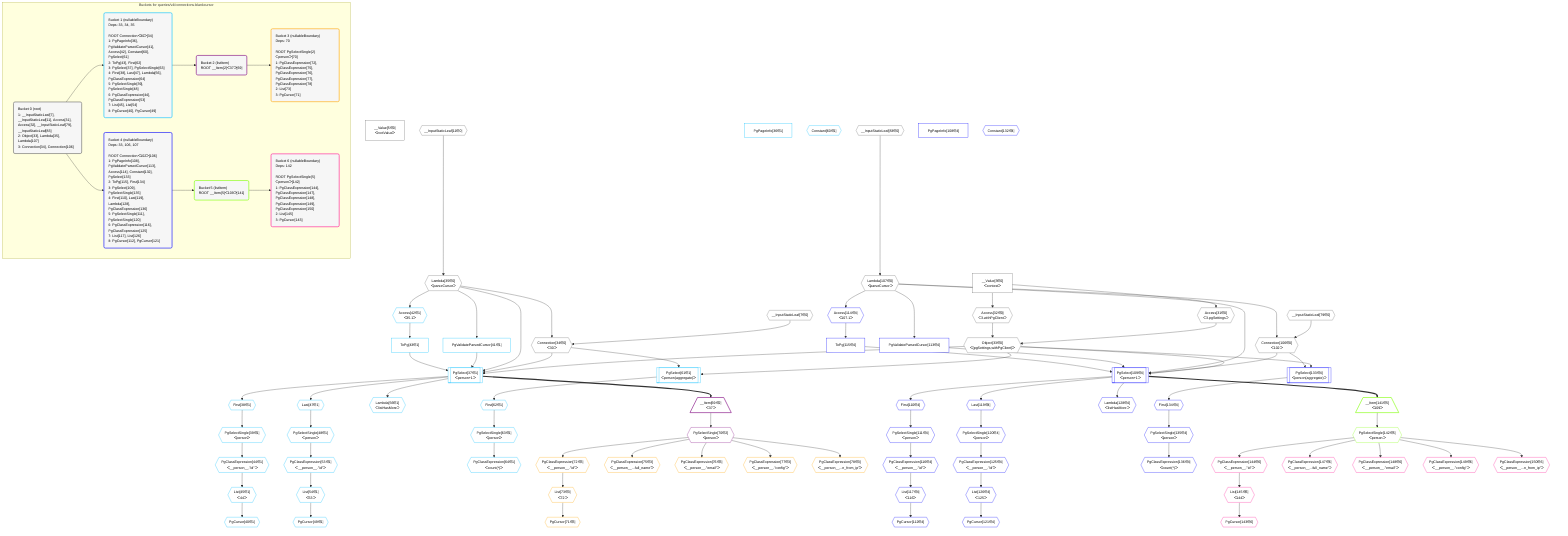 %%{init: {'themeVariables': { 'fontSize': '12px'}}}%%
graph TD
    classDef path fill:#eee,stroke:#000,color:#000
    classDef plan fill:#fff,stroke-width:1px,color:#000
    classDef itemplan fill:#fff,stroke-width:2px,color:#000
    classDef unbatchedplan fill:#dff,stroke-width:1px,color:#000
    classDef sideeffectplan fill:#fcc,stroke-width:2px,color:#000
    classDef bucket fill:#f6f6f6,color:#000,stroke-width:2px,text-align:left


    %% define steps
    __Value3["__Value[3∈0]<br />ᐸcontextᐳ"]:::plan
    __Value5["__Value[5∈0]<br />ᐸrootValueᐳ"]:::plan
    __InputStaticLeaf7{{"__InputStaticLeaf[7∈0]"}}:::plan
    __InputStaticLeaf11{{"__InputStaticLeaf[11∈0]"}}:::plan
    Access31{{"Access[31∈0]<br />ᐸ3.pgSettingsᐳ"}}:::plan
    Access32{{"Access[32∈0]<br />ᐸ3.withPgClientᐳ"}}:::plan
    Object33{{"Object[33∈0]<br />ᐸ{pgSettings,withPgClient}ᐳ"}}:::plan
    Lambda35{{"Lambda[35∈0]<br />ᐸparseCursorᐳ"}}:::plan
    Connection34{{"Connection[34∈0]<br />ᐸ30ᐳ"}}:::plan
    PgPageInfo36["PgPageInfo[36∈1]"]:::plan
    PgValidateParsedCursor41["PgValidateParsedCursor[41∈1]"]:::plan
    Access42{{"Access[42∈1]<br />ᐸ35.1ᐳ"}}:::plan
    ToPg43["ToPg[43∈1]"]:::plan
    PgSelect37[["PgSelect[37∈1]<br />ᐸperson+1ᐳ"]]:::plan
    First38{{"First[38∈1]"}}:::plan
    PgSelectSingle39{{"PgSelectSingle[39∈1]<br />ᐸpersonᐳ"}}:::plan
    PgClassExpression44{{"PgClassExpression[44∈1]<br />ᐸ__person__.”id”ᐳ"}}:::plan
    List45{{"List[45∈1]<br />ᐸ44ᐳ"}}:::plan
    PgCursor40{{"PgCursor[40∈1]"}}:::plan
    Last47{{"Last[47∈1]"}}:::plan
    PgSelectSingle48{{"PgSelectSingle[48∈1]<br />ᐸpersonᐳ"}}:::plan
    PgClassExpression53{{"PgClassExpression[53∈1]<br />ᐸ__person__.”id”ᐳ"}}:::plan
    List54{{"List[54∈1]<br />ᐸ53ᐳ"}}:::plan
    PgCursor49{{"PgCursor[49∈1]"}}:::plan
    Lambda56{{"Lambda[56∈1]<br />ᐸlistHasMoreᐳ"}}:::plan
    Constant60{{"Constant[60∈1]"}}:::plan
    PgSelect61[["PgSelect[61∈1]<br />ᐸperson(aggregate)ᐳ"]]:::plan
    First62{{"First[62∈1]"}}:::plan
    PgSelectSingle63{{"PgSelectSingle[63∈1]<br />ᐸpersonᐳ"}}:::plan
    PgClassExpression64{{"PgClassExpression[64∈1]<br />ᐸcount(*)ᐳ"}}:::plan
    __Item69[/"__Item[69∈2]<br />ᐸ37ᐳ"\]:::itemplan
    PgSelectSingle70{{"PgSelectSingle[70∈2]<br />ᐸpersonᐳ"}}:::plan
    PgClassExpression72{{"PgClassExpression[72∈3]<br />ᐸ__person__.”id”ᐳ"}}:::plan
    List73{{"List[73∈3]<br />ᐸ72ᐳ"}}:::plan
    PgCursor71{{"PgCursor[71∈3]"}}:::plan
    PgClassExpression75{{"PgClassExpression[75∈3]<br />ᐸ__person__...full_name”ᐳ"}}:::plan
    PgClassExpression76{{"PgClassExpression[76∈3]<br />ᐸ__person__.”email”ᐳ"}}:::plan
    PgClassExpression77{{"PgClassExpression[77∈3]<br />ᐸ__person__.”config”ᐳ"}}:::plan
    PgClassExpression78{{"PgClassExpression[78∈3]<br />ᐸ__person__...n_from_ip”ᐳ"}}:::plan
    __InputStaticLeaf79{{"__InputStaticLeaf[79∈0]"}}:::plan
    __InputStaticLeaf83{{"__InputStaticLeaf[83∈0]"}}:::plan
    Lambda107{{"Lambda[107∈0]<br />ᐸparseCursorᐳ"}}:::plan
    Connection106{{"Connection[106∈0]<br />ᐸ102ᐳ"}}:::plan
    PgPageInfo108["PgPageInfo[108∈4]"]:::plan
    PgValidateParsedCursor113["PgValidateParsedCursor[113∈4]"]:::plan
    Access114{{"Access[114∈4]<br />ᐸ107.1ᐳ"}}:::plan
    ToPg115["ToPg[115∈4]"]:::plan
    PgSelect109[["PgSelect[109∈4]<br />ᐸperson+1ᐳ"]]:::plan
    First110{{"First[110∈4]"}}:::plan
    PgSelectSingle111{{"PgSelectSingle[111∈4]<br />ᐸpersonᐳ"}}:::plan
    PgClassExpression116{{"PgClassExpression[116∈4]<br />ᐸ__person__.”id”ᐳ"}}:::plan
    List117{{"List[117∈4]<br />ᐸ116ᐳ"}}:::plan
    PgCursor112{{"PgCursor[112∈4]"}}:::plan
    Last119{{"Last[119∈4]"}}:::plan
    PgSelectSingle120{{"PgSelectSingle[120∈4]<br />ᐸpersonᐳ"}}:::plan
    PgClassExpression125{{"PgClassExpression[125∈4]<br />ᐸ__person__.”id”ᐳ"}}:::plan
    List126{{"List[126∈4]<br />ᐸ125ᐳ"}}:::plan
    PgCursor121{{"PgCursor[121∈4]"}}:::plan
    Lambda128{{"Lambda[128∈4]<br />ᐸlistHasMoreᐳ"}}:::plan
    Constant132{{"Constant[132∈4]"}}:::plan
    PgSelect133[["PgSelect[133∈4]<br />ᐸperson(aggregate)ᐳ"]]:::plan
    First134{{"First[134∈4]"}}:::plan
    PgSelectSingle135{{"PgSelectSingle[135∈4]<br />ᐸpersonᐳ"}}:::plan
    PgClassExpression136{{"PgClassExpression[136∈4]<br />ᐸcount(*)ᐳ"}}:::plan
    __Item141[/"__Item[141∈5]<br />ᐸ109ᐳ"\]:::itemplan
    PgSelectSingle142{{"PgSelectSingle[142∈5]<br />ᐸpersonᐳ"}}:::plan
    PgClassExpression144{{"PgClassExpression[144∈6]<br />ᐸ__person__.”id”ᐳ"}}:::plan
    List145{{"List[145∈6]<br />ᐸ144ᐳ"}}:::plan
    PgCursor143{{"PgCursor[143∈6]"}}:::plan
    PgClassExpression147{{"PgClassExpression[147∈6]<br />ᐸ__person__...full_name”ᐳ"}}:::plan
    PgClassExpression148{{"PgClassExpression[148∈6]<br />ᐸ__person__.”email”ᐳ"}}:::plan
    PgClassExpression149{{"PgClassExpression[149∈6]<br />ᐸ__person__.”config”ᐳ"}}:::plan
    PgClassExpression150{{"PgClassExpression[150∈6]<br />ᐸ__person__...n_from_ip”ᐳ"}}:::plan

    %% plan dependencies
    __Value3 --> Access31
    __Value3 --> Access32
    Access31 & Access32 --> Object33
    __InputStaticLeaf11 --> Lambda35
    __InputStaticLeaf7 & Lambda35 --> Connection34
    Lambda35 --> PgValidateParsedCursor41
    Lambda35 --> Access42
    Access42 --> ToPg43
    Object33 & Connection34 & Lambda35 & PgValidateParsedCursor41 & ToPg43 --> PgSelect37
    PgSelect37 --> First38
    First38 --> PgSelectSingle39
    PgSelectSingle39 --> PgClassExpression44
    PgClassExpression44 --> List45
    List45 --> PgCursor40
    PgSelect37 --> Last47
    Last47 --> PgSelectSingle48
    PgSelectSingle48 --> PgClassExpression53
    PgClassExpression53 --> List54
    List54 --> PgCursor49
    PgSelect37 --> Lambda56
    Object33 & Connection34 --> PgSelect61
    PgSelect61 --> First62
    First62 --> PgSelectSingle63
    PgSelectSingle63 --> PgClassExpression64
    PgSelect37 ==> __Item69
    __Item69 --> PgSelectSingle70
    PgSelectSingle70 --> PgClassExpression72
    PgClassExpression72 --> List73
    List73 --> PgCursor71
    PgSelectSingle70 --> PgClassExpression75
    PgSelectSingle70 --> PgClassExpression76
    PgSelectSingle70 --> PgClassExpression77
    PgSelectSingle70 --> PgClassExpression78
    __InputStaticLeaf83 --> Lambda107
    __InputStaticLeaf79 & Lambda107 --> Connection106
    Lambda107 --> PgValidateParsedCursor113
    Lambda107 --> Access114
    Access114 --> ToPg115
    Object33 & Connection106 & Lambda107 & PgValidateParsedCursor113 & ToPg115 --> PgSelect109
    PgSelect109 --> First110
    First110 --> PgSelectSingle111
    PgSelectSingle111 --> PgClassExpression116
    PgClassExpression116 --> List117
    List117 --> PgCursor112
    PgSelect109 --> Last119
    Last119 --> PgSelectSingle120
    PgSelectSingle120 --> PgClassExpression125
    PgClassExpression125 --> List126
    List126 --> PgCursor121
    PgSelect109 --> Lambda128
    Object33 & Connection106 --> PgSelect133
    PgSelect133 --> First134
    First134 --> PgSelectSingle135
    PgSelectSingle135 --> PgClassExpression136
    PgSelect109 ==> __Item141
    __Item141 --> PgSelectSingle142
    PgSelectSingle142 --> PgClassExpression144
    PgClassExpression144 --> List145
    List145 --> PgCursor143
    PgSelectSingle142 --> PgClassExpression147
    PgSelectSingle142 --> PgClassExpression148
    PgSelectSingle142 --> PgClassExpression149
    PgSelectSingle142 --> PgClassExpression150

    subgraph "Buckets for queries/v4/connections-blankcursor"
    Bucket0("Bucket 0 (root)<br />1: __InputStaticLeaf[7], __InputStaticLeaf[11], Access[31], Access[32], __InputStaticLeaf[79], __InputStaticLeaf[83]<br />2: Object[33], Lambda[35], Lambda[107]<br />3: Connection[34], Connection[106]"):::bucket
    classDef bucket0 stroke:#696969
    class Bucket0,__Value3,__Value5,__InputStaticLeaf7,__InputStaticLeaf11,Access31,Access32,Object33,Connection34,Lambda35,__InputStaticLeaf79,__InputStaticLeaf83,Connection106,Lambda107 bucket0
    Bucket1("Bucket 1 (nullableBoundary)<br />Deps: 33, 34, 35<br /><br />ROOT Connectionᐸ30ᐳ[34]<br />1: PgPageInfo[36], PgValidateParsedCursor[41], Access[42], Constant[60], PgSelect[61]<br />2: ToPg[43], First[62]<br />3: PgSelect[37], PgSelectSingle[63]<br />4: First[38], Last[47], Lambda[56], PgClassExpression[64]<br />5: PgSelectSingle[39], PgSelectSingle[48]<br />6: PgClassExpression[44], PgClassExpression[53]<br />7: List[45], List[54]<br />8: PgCursor[40], PgCursor[49]"):::bucket
    classDef bucket1 stroke:#00bfff
    class Bucket1,PgPageInfo36,PgSelect37,First38,PgSelectSingle39,PgCursor40,PgValidateParsedCursor41,Access42,ToPg43,PgClassExpression44,List45,Last47,PgSelectSingle48,PgCursor49,PgClassExpression53,List54,Lambda56,Constant60,PgSelect61,First62,PgSelectSingle63,PgClassExpression64 bucket1
    Bucket2("Bucket 2 (listItem)<br />ROOT __Item{2}ᐸ37ᐳ[69]"):::bucket
    classDef bucket2 stroke:#7f007f
    class Bucket2,__Item69,PgSelectSingle70 bucket2
    Bucket3("Bucket 3 (nullableBoundary)<br />Deps: 70<br /><br />ROOT PgSelectSingle{2}ᐸpersonᐳ[70]<br />1: PgClassExpression[72], PgClassExpression[75], PgClassExpression[76], PgClassExpression[77], PgClassExpression[78]<br />2: List[73]<br />3: PgCursor[71]"):::bucket
    classDef bucket3 stroke:#ffa500
    class Bucket3,PgCursor71,PgClassExpression72,List73,PgClassExpression75,PgClassExpression76,PgClassExpression77,PgClassExpression78 bucket3
    Bucket4("Bucket 4 (nullableBoundary)<br />Deps: 33, 106, 107<br /><br />ROOT Connectionᐸ102ᐳ[106]<br />1: PgPageInfo[108], PgValidateParsedCursor[113], Access[114], Constant[132], PgSelect[133]<br />2: ToPg[115], First[134]<br />3: PgSelect[109], PgSelectSingle[135]<br />4: First[110], Last[119], Lambda[128], PgClassExpression[136]<br />5: PgSelectSingle[111], PgSelectSingle[120]<br />6: PgClassExpression[116], PgClassExpression[125]<br />7: List[117], List[126]<br />8: PgCursor[112], PgCursor[121]"):::bucket
    classDef bucket4 stroke:#0000ff
    class Bucket4,PgPageInfo108,PgSelect109,First110,PgSelectSingle111,PgCursor112,PgValidateParsedCursor113,Access114,ToPg115,PgClassExpression116,List117,Last119,PgSelectSingle120,PgCursor121,PgClassExpression125,List126,Lambda128,Constant132,PgSelect133,First134,PgSelectSingle135,PgClassExpression136 bucket4
    Bucket5("Bucket 5 (listItem)<br />ROOT __Item{5}ᐸ109ᐳ[141]"):::bucket
    classDef bucket5 stroke:#7fff00
    class Bucket5,__Item141,PgSelectSingle142 bucket5
    Bucket6("Bucket 6 (nullableBoundary)<br />Deps: 142<br /><br />ROOT PgSelectSingle{5}ᐸpersonᐳ[142]<br />1: PgClassExpression[144], PgClassExpression[147], PgClassExpression[148], PgClassExpression[149], PgClassExpression[150]<br />2: List[145]<br />3: PgCursor[143]"):::bucket
    classDef bucket6 stroke:#ff1493
    class Bucket6,PgCursor143,PgClassExpression144,List145,PgClassExpression147,PgClassExpression148,PgClassExpression149,PgClassExpression150 bucket6
    Bucket0 --> Bucket1 & Bucket4
    Bucket1 --> Bucket2
    Bucket2 --> Bucket3
    Bucket4 --> Bucket5
    Bucket5 --> Bucket6
    end